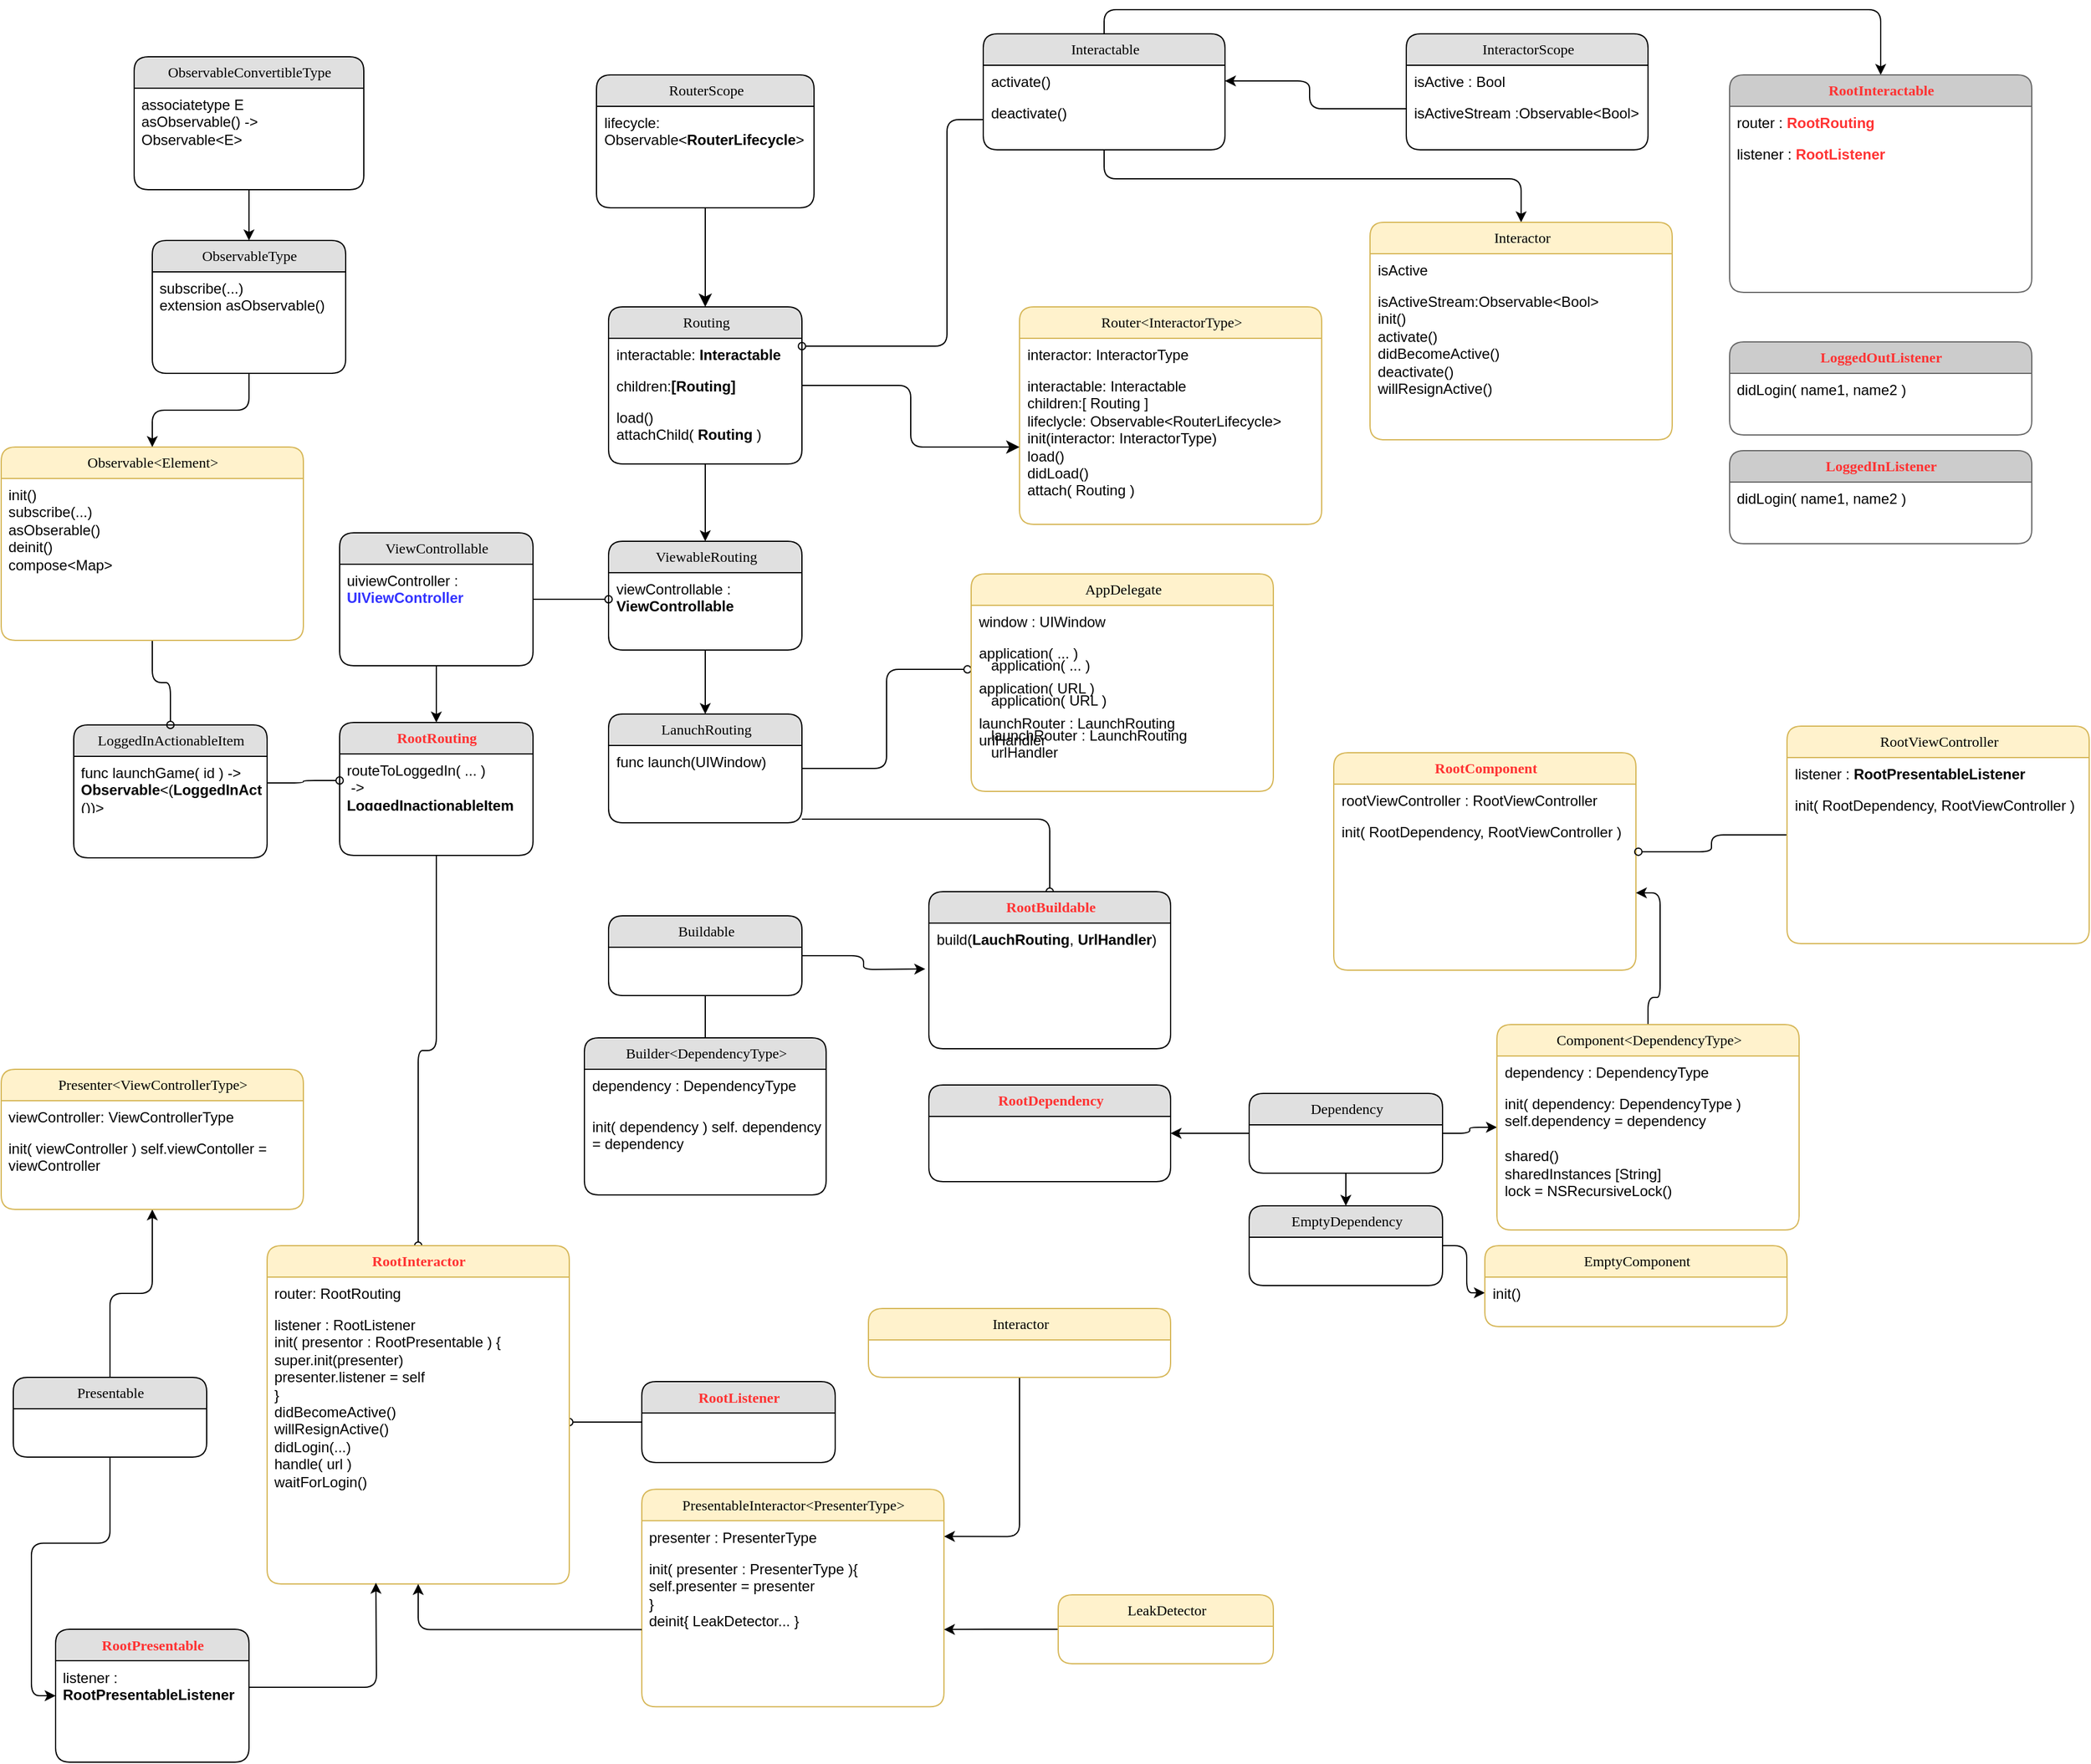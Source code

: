<mxfile version="11.1.4" type="github"><diagram name="Page-1" id="b520641d-4fe3-3701-9064-5fc419738815"><mxGraphModel dx="1585" dy="892" grid="1" gridSize="10" guides="1" tooltips="1" connect="1" arrows="1" fold="1" page="1" pageScale="1" pageWidth="2336" pageHeight="1654" background="#ffffff" math="0" shadow="0"><root><mxCell id="0"/><mxCell id="1" parent="0"/><mxCell id="21ea969265ad0168-6" value="RouterScope" style="swimlane;html=1;fontStyle=0;childLayout=stackLayout;horizontal=1;startSize=26;fillColor=#e0e0e0;horizontalStack=0;resizeParent=1;resizeLast=0;collapsible=1;marginBottom=0;swimlaneFillColor=#ffffff;align=center;rounded=1;shadow=0;comic=0;labelBackgroundColor=none;strokeColor=#000000;strokeWidth=1;fontFamily=Verdana;fontSize=12;fontColor=#000000;" parent="1" vertex="1"><mxGeometry x="522.5" y="122" width="180" height="110" as="geometry"/></mxCell><mxCell id="21ea969265ad0168-8" value="lifecycle:&lt;br&gt;&lt;span&gt;Observable&lt;/span&gt;&lt;span class=&quot;s1&quot;&gt;&amp;lt;&lt;/span&gt;&lt;span&gt;&lt;b&gt;RouterLifecycle&lt;/b&gt;&lt;/span&gt;&lt;span class=&quot;s1&quot;&gt;&amp;gt;&lt;/span&gt;" style="text;html=1;strokeColor=none;fillColor=none;spacingLeft=4;spacingRight=4;whiteSpace=wrap;overflow=hidden;rotatable=0;points=[[0,0.5],[1,0.5]];portConstraint=eastwest;" parent="21ea969265ad0168-6" vertex="1"><mxGeometry y="26" width="180" height="34" as="geometry"/></mxCell><mxCell id="21ea969265ad0168-10" value="InteractorScope" style="swimlane;html=1;fontStyle=0;childLayout=stackLayout;horizontal=1;startSize=26;fillColor=#e0e0e0;horizontalStack=0;resizeParent=1;resizeLast=0;collapsible=1;marginBottom=0;swimlaneFillColor=#ffffff;align=center;rounded=1;shadow=0;comic=0;labelBackgroundColor=none;strokeColor=#000000;strokeWidth=1;fontFamily=Verdana;fontSize=12;fontColor=#000000;" parent="1" vertex="1"><mxGeometry x="1192.5" y="88" width="200" height="96" as="geometry"/></mxCell><mxCell id="21ea969265ad0168-11" value="isActive : Bool" style="text;html=1;strokeColor=none;fillColor=none;spacingLeft=4;spacingRight=4;whiteSpace=wrap;overflow=hidden;rotatable=0;points=[[0,0.5],[1,0.5]];portConstraint=eastwest;" parent="21ea969265ad0168-10" vertex="1"><mxGeometry y="26" width="200" height="26" as="geometry"/></mxCell><mxCell id="21ea969265ad0168-12" value="isActiveStream :Observable&amp;lt;Bool&amp;gt;" style="text;html=1;strokeColor=none;fillColor=none;spacingLeft=4;spacingRight=4;whiteSpace=wrap;overflow=hidden;rotatable=0;points=[[0,0.5],[1,0.5]];portConstraint=eastwest;" parent="21ea969265ad0168-10" vertex="1"><mxGeometry y="52" width="200" height="38" as="geometry"/></mxCell><mxCell id="VoOcqnXgPT0QdmyJsVzp-10" style="edgeStyle=orthogonalEdgeStyle;rounded=1;orthogonalLoop=1;jettySize=auto;html=1;entryX=0.5;entryY=0;entryDx=0;entryDy=0;endArrow=classic;endFill=1;" edge="1" parent="1" source="21ea969265ad0168-14" target="21ea969265ad0168-18"><mxGeometry relative="1" as="geometry"/></mxCell><mxCell id="21ea969265ad0168-14" value="Routing" style="swimlane;html=1;fontStyle=0;childLayout=stackLayout;horizontal=1;startSize=26;fillColor=#e0e0e0;horizontalStack=0;resizeParent=1;resizeLast=0;collapsible=1;marginBottom=0;swimlaneFillColor=#ffffff;align=center;rounded=1;shadow=0;comic=0;labelBackgroundColor=none;strokeColor=#000000;strokeWidth=1;fontFamily=Verdana;fontSize=12;fontColor=#000000;" parent="1" vertex="1"><mxGeometry x="532.5" y="314" width="160" height="130" as="geometry"/></mxCell><mxCell id="21ea969265ad0168-15" value="&lt;span&gt;interactable: &lt;/span&gt;&lt;span class=&quot;s1&quot;&gt;&lt;b&gt;Interactable&lt;/b&gt;&lt;/span&gt;" style="text;html=1;strokeColor=none;fillColor=none;spacingLeft=4;spacingRight=4;whiteSpace=wrap;overflow=hidden;rotatable=0;points=[[0,0.5],[1,0.5]];portConstraint=eastwest;" parent="21ea969265ad0168-14" vertex="1"><mxGeometry y="26" width="160" height="26" as="geometry"/></mxCell><mxCell id="21ea969265ad0168-16" value="children:&lt;b&gt;[Routing]&lt;/b&gt;" style="text;html=1;strokeColor=none;fillColor=none;spacingLeft=4;spacingRight=4;whiteSpace=wrap;overflow=hidden;rotatable=0;points=[[0,0.5],[1,0.5]];portConstraint=eastwest;" parent="21ea969265ad0168-14" vertex="1"><mxGeometry y="52" width="160" height="26" as="geometry"/></mxCell><mxCell id="21ea969265ad0168-17" value="load()&lt;br&gt;attachChild( &lt;b&gt;Routing&lt;/b&gt; )&lt;br&gt;detachChild( &lt;b&gt;Routing&lt;/b&gt; )" style="text;html=1;strokeColor=none;fillColor=none;spacingLeft=4;spacingRight=4;whiteSpace=wrap;overflow=hidden;rotatable=0;points=[[0,0.5],[1,0.5]];portConstraint=eastwest;" parent="21ea969265ad0168-14" vertex="1"><mxGeometry y="78" width="160" height="32" as="geometry"/></mxCell><mxCell id="VoOcqnXgPT0QdmyJsVzp-13" style="edgeStyle=orthogonalEdgeStyle;rounded=1;orthogonalLoop=1;jettySize=auto;html=1;entryX=0.5;entryY=0;entryDx=0;entryDy=0;endArrow=classic;endFill=1;" edge="1" parent="1" source="21ea969265ad0168-18" target="VoOcqnXgPT0QdmyJsVzp-11"><mxGeometry relative="1" as="geometry"/></mxCell><mxCell id="21ea969265ad0168-18" value="ViewableRouting" style="swimlane;html=1;fontStyle=0;childLayout=stackLayout;horizontal=1;startSize=26;fillColor=#e0e0e0;horizontalStack=0;resizeParent=1;resizeLast=0;collapsible=1;marginBottom=0;swimlaneFillColor=#ffffff;align=center;rounded=1;shadow=0;comic=0;labelBackgroundColor=none;strokeColor=#000000;strokeWidth=1;fontFamily=Verdana;fontSize=12;fontColor=#000000;" parent="1" vertex="1"><mxGeometry x="532.5" y="508" width="160" height="90" as="geometry"/></mxCell><mxCell id="21ea969265ad0168-19" value="viewControllable :&lt;br&gt;&lt;b&gt;ViewControllable&lt;/b&gt;" style="text;html=1;strokeColor=none;fillColor=none;spacingLeft=4;spacingRight=4;whiteSpace=wrap;overflow=hidden;rotatable=0;points=[[0,0.5],[1,0.5]];portConstraint=eastwest;" parent="21ea969265ad0168-18" vertex="1"><mxGeometry y="26" width="160" height="44" as="geometry"/></mxCell><mxCell id="21ea969265ad0168-22" value="Router&amp;lt;InteractorType&amp;gt;" style="swimlane;html=1;fontStyle=0;childLayout=stackLayout;horizontal=1;startSize=26;fillColor=#fff2cc;horizontalStack=0;resizeParent=1;resizeLast=0;collapsible=1;marginBottom=0;swimlaneFillColor=#ffffff;align=center;rounded=1;shadow=0;comic=0;labelBackgroundColor=none;strokeColor=#d6b656;strokeWidth=1;fontFamily=Verdana;fontSize=12;" parent="1" vertex="1"><mxGeometry x="872.5" y="314" width="250" height="180" as="geometry"/></mxCell><mxCell id="21ea969265ad0168-23" value="&lt;span&gt;interactor: InteractorType&lt;/span&gt;" style="text;html=1;strokeColor=none;fillColor=none;spacingLeft=4;spacingRight=4;whiteSpace=wrap;overflow=hidden;rotatable=0;points=[[0,0.5],[1,0.5]];portConstraint=eastwest;" parent="21ea969265ad0168-22" vertex="1"><mxGeometry y="26" width="250" height="26" as="geometry"/></mxCell><mxCell id="21ea969265ad0168-24" value="&lt;span&gt;interactable: Interactable&lt;br&gt;children:[ Routing ]&lt;br&gt;lifeclycle: Observable&amp;lt;RouterLifecycle&amp;gt;&lt;br&gt;init(interactor: InteractorType)&lt;br&gt;load()&lt;br&gt;didLoad()&lt;br&gt;attach( Routing )&lt;br&gt;&lt;br&gt;&lt;br&gt;&lt;/span&gt;" style="text;html=1;strokeColor=none;fillColor=none;spacingLeft=4;spacingRight=4;whiteSpace=wrap;overflow=hidden;rotatable=0;points=[[0,0.5],[1,0.5]];portConstraint=eastwest;" parent="21ea969265ad0168-22" vertex="1"><mxGeometry y="52" width="250" height="128" as="geometry"/></mxCell><mxCell id="VoOcqnXgPT0QdmyJsVzp-54" style="edgeStyle=orthogonalEdgeStyle;rounded=1;orthogonalLoop=1;jettySize=auto;html=1;entryX=0;entryY=0.5;entryDx=0;entryDy=0;endArrow=oval;endFill=0;" edge="1" parent="1" source="21ea969265ad0168-26" target="21ea969265ad0168-19"><mxGeometry relative="1" as="geometry"/></mxCell><mxCell id="VoOcqnXgPT0QdmyJsVzp-57" style="edgeStyle=orthogonalEdgeStyle;rounded=1;orthogonalLoop=1;jettySize=auto;html=1;entryX=0.5;entryY=0;entryDx=0;entryDy=0;endArrow=classic;endFill=1;" edge="1" parent="1" source="21ea969265ad0168-26" target="VoOcqnXgPT0QdmyJsVzp-55"><mxGeometry relative="1" as="geometry"/></mxCell><mxCell id="21ea969265ad0168-26" value="ViewControllable" style="swimlane;html=1;fontStyle=0;childLayout=stackLayout;horizontal=1;startSize=26;fillColor=#e0e0e0;horizontalStack=0;resizeParent=1;resizeLast=0;collapsible=1;marginBottom=0;swimlaneFillColor=#ffffff;align=center;rounded=1;shadow=0;comic=0;labelBackgroundColor=none;strokeColor=#000000;strokeWidth=1;fontFamily=Verdana;fontSize=12;fontColor=#000000;" parent="1" vertex="1"><mxGeometry x="310" y="501" width="160" height="110" as="geometry"/></mxCell><mxCell id="21ea969265ad0168-27" value="uiviewController : &lt;font color=&quot;#3333ff&quot;&gt;&lt;b&gt;UIViewController&lt;/b&gt;&lt;/font&gt;" style="text;html=1;strokeColor=none;fillColor=none;spacingLeft=4;spacingRight=4;whiteSpace=wrap;overflow=hidden;rotatable=0;points=[[0,0.5],[1,0.5]];portConstraint=eastwest;" parent="21ea969265ad0168-26" vertex="1"><mxGeometry y="26" width="160" height="44" as="geometry"/></mxCell><mxCell id="21ea969265ad0168-36" style="edgeStyle=orthogonalEdgeStyle;html=1;labelBackgroundColor=none;startFill=0;startSize=8;endFill=1;endSize=8;fontFamily=Verdana;fontSize=12;" parent="1" source="21ea969265ad0168-6" target="21ea969265ad0168-14" edge="1"><mxGeometry relative="1" as="geometry"/></mxCell><mxCell id="21ea969265ad0168-42" style="edgeStyle=orthogonalEdgeStyle;html=1;exitX=1;exitY=0.5;entryX=0;entryY=0.5;labelBackgroundColor=none;startFill=0;startSize=8;endFill=1;endSize=8;fontFamily=Verdana;fontSize=12;" parent="1" source="21ea969265ad0168-16" target="21ea969265ad0168-24" edge="1"><mxGeometry relative="1" as="geometry"><Array as="points"/></mxGeometry></mxCell><mxCell id="VoOcqnXgPT0QdmyJsVzp-9" style="edgeStyle=orthogonalEdgeStyle;rounded=1;orthogonalLoop=1;jettySize=auto;html=1;endArrow=classic;endFill=1;" edge="1" parent="1" source="VoOcqnXgPT0QdmyJsVzp-1" target="VoOcqnXgPT0QdmyJsVzp-6"><mxGeometry relative="1" as="geometry"><Array as="points"><mxPoint x="942.5" y="208"/><mxPoint x="1287.5" y="208"/></Array></mxGeometry></mxCell><mxCell id="VoOcqnXgPT0QdmyJsVzp-107" style="edgeStyle=orthogonalEdgeStyle;rounded=1;orthogonalLoop=1;jettySize=auto;html=1;entryX=0.5;entryY=0;entryDx=0;entryDy=0;endArrow=classic;endFill=1;exitX=0.5;exitY=0;exitDx=0;exitDy=0;" edge="1" parent="1" source="VoOcqnXgPT0QdmyJsVzp-1" target="VoOcqnXgPT0QdmyJsVzp-104"><mxGeometry relative="1" as="geometry"/></mxCell><mxCell id="VoOcqnXgPT0QdmyJsVzp-1" value="Interactable" style="swimlane;html=1;fontStyle=0;childLayout=stackLayout;horizontal=1;startSize=26;fillColor=#e0e0e0;horizontalStack=0;resizeParent=1;resizeLast=0;collapsible=1;marginBottom=0;swimlaneFillColor=#ffffff;align=center;rounded=1;shadow=0;comic=0;labelBackgroundColor=none;strokeColor=#000000;strokeWidth=1;fontFamily=Verdana;fontSize=12;fontColor=#000000;" vertex="1" parent="1"><mxGeometry x="842.5" y="88" width="200" height="96" as="geometry"/></mxCell><mxCell id="VoOcqnXgPT0QdmyJsVzp-2" value="activate()" style="text;html=1;strokeColor=none;fillColor=none;spacingLeft=4;spacingRight=4;whiteSpace=wrap;overflow=hidden;rotatable=0;points=[[0,0.5],[1,0.5]];portConstraint=eastwest;" vertex="1" parent="VoOcqnXgPT0QdmyJsVzp-1"><mxGeometry y="26" width="200" height="26" as="geometry"/></mxCell><mxCell id="VoOcqnXgPT0QdmyJsVzp-3" value="deactivate()" style="text;html=1;strokeColor=none;fillColor=none;spacingLeft=4;spacingRight=4;whiteSpace=wrap;overflow=hidden;rotatable=0;points=[[0,0.5],[1,0.5]];portConstraint=eastwest;" vertex="1" parent="VoOcqnXgPT0QdmyJsVzp-1"><mxGeometry y="52" width="200" height="38" as="geometry"/></mxCell><mxCell id="VoOcqnXgPT0QdmyJsVzp-4" style="edgeStyle=orthogonalEdgeStyle;rounded=1;orthogonalLoop=1;jettySize=auto;html=1;" edge="1" parent="1" source="21ea969265ad0168-12"><mxGeometry relative="1" as="geometry"><mxPoint x="1042.5" y="127" as="targetPoint"/><Array as="points"><mxPoint x="1112.5" y="150"/><mxPoint x="1112.5" y="127"/></Array></mxGeometry></mxCell><mxCell id="VoOcqnXgPT0QdmyJsVzp-5" style="edgeStyle=orthogonalEdgeStyle;rounded=1;orthogonalLoop=1;jettySize=auto;html=1;entryX=1;entryY=0.25;entryDx=0;entryDy=0;endArrow=oval;endFill=0;exitX=0;exitY=0.5;exitDx=0;exitDy=0;" edge="1" parent="1" source="VoOcqnXgPT0QdmyJsVzp-3" target="21ea969265ad0168-14"><mxGeometry relative="1" as="geometry"><mxPoint x="1192.5" y="198" as="sourcePoint"/><Array as="points"><mxPoint x="812.5" y="159"/><mxPoint x="812.5" y="347"/></Array></mxGeometry></mxCell><mxCell id="VoOcqnXgPT0QdmyJsVzp-6" value="Interactor" style="swimlane;html=1;fontStyle=0;childLayout=stackLayout;horizontal=1;startSize=26;fillColor=#fff2cc;horizontalStack=0;resizeParent=1;resizeLast=0;collapsible=1;marginBottom=0;swimlaneFillColor=#ffffff;align=center;rounded=1;shadow=0;comic=0;labelBackgroundColor=none;strokeColor=#d6b656;strokeWidth=1;fontFamily=Verdana;fontSize=12;" vertex="1" parent="1"><mxGeometry x="1162.5" y="244" width="250" height="180" as="geometry"/></mxCell><mxCell id="VoOcqnXgPT0QdmyJsVzp-7" value="&lt;span&gt;isActive&lt;/span&gt;" style="text;html=1;strokeColor=none;fillColor=none;spacingLeft=4;spacingRight=4;whiteSpace=wrap;overflow=hidden;rotatable=0;points=[[0,0.5],[1,0.5]];portConstraint=eastwest;" vertex="1" parent="VoOcqnXgPT0QdmyJsVzp-6"><mxGeometry y="26" width="250" height="26" as="geometry"/></mxCell><mxCell id="VoOcqnXgPT0QdmyJsVzp-8" value="&lt;span&gt;isActiveStream:Observable&amp;lt;Bool&amp;gt;&lt;br&gt;init()&lt;br&gt;activate()&lt;br&gt;didBecomeActive()&lt;br&gt;deactivate()&lt;br&gt;willResignActive()&lt;br&gt;&lt;br&gt;&lt;br&gt;&lt;/span&gt;" style="text;html=1;strokeColor=none;fillColor=none;spacingLeft=4;spacingRight=4;whiteSpace=wrap;overflow=hidden;rotatable=0;points=[[0,0.5],[1,0.5]];portConstraint=eastwest;" vertex="1" parent="VoOcqnXgPT0QdmyJsVzp-6"><mxGeometry y="52" width="250" height="128" as="geometry"/></mxCell><mxCell id="VoOcqnXgPT0QdmyJsVzp-17" style="edgeStyle=orthogonalEdgeStyle;rounded=1;orthogonalLoop=1;jettySize=auto;html=1;entryX=-0.012;entryY=0.211;entryDx=0;entryDy=0;entryPerimeter=0;endArrow=oval;endFill=0;" edge="1" parent="1" source="VoOcqnXgPT0QdmyJsVzp-11" target="VoOcqnXgPT0QdmyJsVzp-16"><mxGeometry relative="1" as="geometry"/></mxCell><mxCell id="VoOcqnXgPT0QdmyJsVzp-30" style="edgeStyle=orthogonalEdgeStyle;rounded=1;orthogonalLoop=1;jettySize=auto;html=1;endArrow=oval;endFill=0;" edge="1" parent="1" source="VoOcqnXgPT0QdmyJsVzp-11" target="VoOcqnXgPT0QdmyJsVzp-26"><mxGeometry relative="1" as="geometry"><Array as="points"><mxPoint x="897.5" y="738"/></Array></mxGeometry></mxCell><mxCell id="VoOcqnXgPT0QdmyJsVzp-11" value="LanuchRouting" style="swimlane;html=1;fontStyle=0;childLayout=stackLayout;horizontal=1;startSize=26;fillColor=#e0e0e0;horizontalStack=0;resizeParent=1;resizeLast=0;collapsible=1;marginBottom=0;swimlaneFillColor=#ffffff;align=center;rounded=1;shadow=0;comic=0;labelBackgroundColor=none;strokeColor=#000000;strokeWidth=1;fontFamily=Verdana;fontSize=12;fontColor=#000000;" vertex="1" parent="1"><mxGeometry x="532.5" y="651" width="160" height="90" as="geometry"/></mxCell><mxCell id="VoOcqnXgPT0QdmyJsVzp-12" value="func launch(UIWindow)" style="text;html=1;strokeColor=none;fillColor=none;spacingLeft=4;spacingRight=4;whiteSpace=wrap;overflow=hidden;rotatable=0;points=[[0,0.5],[1,0.5]];portConstraint=eastwest;" vertex="1" parent="VoOcqnXgPT0QdmyJsVzp-11"><mxGeometry y="26" width="160" height="44" as="geometry"/></mxCell><mxCell id="VoOcqnXgPT0QdmyJsVzp-14" value="AppDelegate" style="swimlane;html=1;fontStyle=0;childLayout=stackLayout;horizontal=1;startSize=26;fillColor=#fff2cc;horizontalStack=0;resizeParent=1;resizeLast=0;collapsible=1;marginBottom=0;swimlaneFillColor=#ffffff;align=center;rounded=1;shadow=0;comic=0;labelBackgroundColor=none;strokeColor=#d6b656;strokeWidth=1;fontFamily=Verdana;fontSize=12;" vertex="1" parent="1"><mxGeometry x="832.5" y="535" width="250" height="180" as="geometry"/></mxCell><mxCell id="VoOcqnXgPT0QdmyJsVzp-15" value="window : UIWindow" style="text;html=1;strokeColor=none;fillColor=none;spacingLeft=4;spacingRight=4;whiteSpace=wrap;overflow=hidden;rotatable=0;points=[[0,0.5],[1,0.5]];portConstraint=eastwest;" vertex="1" parent="VoOcqnXgPT0QdmyJsVzp-14"><mxGeometry y="26" width="250" height="26" as="geometry"/></mxCell><mxCell id="VoOcqnXgPT0QdmyJsVzp-16" value="&lt;span&gt;application( ... )&lt;br&gt;&lt;br&gt;application( URL )&lt;br&gt;&lt;br&gt;launchRouter : LaunchRouting&lt;br&gt;urlHandler&lt;br&gt;&lt;/span&gt;" style="text;html=1;strokeColor=none;fillColor=none;spacingLeft=4;spacingRight=4;whiteSpace=wrap;overflow=hidden;rotatable=0;points=[[0,0.5],[1,0.5]];portConstraint=eastwest;" vertex="1" parent="VoOcqnXgPT0QdmyJsVzp-14"><mxGeometry y="52" width="250" height="128" as="geometry"/></mxCell><mxCell id="VoOcqnXgPT0QdmyJsVzp-25" style="edgeStyle=orthogonalEdgeStyle;rounded=1;orthogonalLoop=1;jettySize=auto;html=1;endArrow=classic;endFill=1;" edge="1" parent="1" source="VoOcqnXgPT0QdmyJsVzp-18"><mxGeometry relative="1" as="geometry"><mxPoint x="612.5" y="943" as="targetPoint"/></mxGeometry></mxCell><mxCell id="VoOcqnXgPT0QdmyJsVzp-29" style="edgeStyle=orthogonalEdgeStyle;rounded=1;orthogonalLoop=1;jettySize=auto;html=1;entryX=-0.015;entryY=0.118;entryDx=0;entryDy=0;entryPerimeter=0;endArrow=classic;endFill=1;" edge="1" parent="1" source="VoOcqnXgPT0QdmyJsVzp-18"><mxGeometry relative="1" as="geometry"><mxPoint x="794.5" y="862" as="targetPoint"/></mxGeometry></mxCell><mxCell id="VoOcqnXgPT0QdmyJsVzp-18" value="Buildable" style="swimlane;html=1;fontStyle=0;childLayout=stackLayout;horizontal=1;startSize=26;fillColor=#e0e0e0;horizontalStack=0;resizeParent=1;resizeLast=0;collapsible=1;marginBottom=0;swimlaneFillColor=#ffffff;align=center;rounded=1;shadow=0;comic=0;labelBackgroundColor=none;strokeColor=#000000;strokeWidth=1;fontFamily=Verdana;fontSize=12;fontColor=#000000;" vertex="1" parent="1"><mxGeometry x="532.5" y="818" width="160" height="66" as="geometry"/></mxCell><mxCell id="VoOcqnXgPT0QdmyJsVzp-20" value="Builder&amp;lt;DependencyType&amp;gt;" style="swimlane;html=1;fontStyle=0;childLayout=stackLayout;horizontal=1;startSize=26;fillColor=#e0e0e0;horizontalStack=0;resizeParent=1;resizeLast=0;collapsible=1;marginBottom=0;swimlaneFillColor=#ffffff;align=center;rounded=1;shadow=0;comic=0;labelBackgroundColor=none;strokeColor=#000000;strokeWidth=1;fontFamily=Verdana;fontSize=12;fontColor=#000000;" vertex="1" parent="1"><mxGeometry x="512.5" y="919" width="200" height="130" as="geometry"/></mxCell><mxCell id="VoOcqnXgPT0QdmyJsVzp-21" value="dependency : DependencyType" style="text;html=1;strokeColor=none;fillColor=none;spacingLeft=4;spacingRight=4;whiteSpace=wrap;overflow=hidden;rotatable=0;points=[[0,0.5],[1,0.5]];portConstraint=eastwest;" vertex="1" parent="VoOcqnXgPT0QdmyJsVzp-20"><mxGeometry y="26" width="200" height="34" as="geometry"/></mxCell><mxCell id="VoOcqnXgPT0QdmyJsVzp-24" value="init( dependency ) self. dependency = dependency" style="text;html=1;strokeColor=none;fillColor=none;spacingLeft=4;spacingRight=4;whiteSpace=wrap;overflow=hidden;rotatable=0;points=[[0,0.5],[1,0.5]];portConstraint=eastwest;" vertex="1" parent="VoOcqnXgPT0QdmyJsVzp-20"><mxGeometry y="60" width="200" height="34" as="geometry"/></mxCell><mxCell id="VoOcqnXgPT0QdmyJsVzp-26" value="&lt;font color=&quot;#ff3333&quot;&gt;&lt;b&gt;RootBuildable&lt;/b&gt;&lt;/font&gt;" style="swimlane;html=1;fontStyle=0;childLayout=stackLayout;horizontal=1;startSize=26;fillColor=#e0e0e0;horizontalStack=0;resizeParent=1;resizeLast=0;collapsible=1;marginBottom=0;swimlaneFillColor=#ffffff;align=center;rounded=1;shadow=0;comic=0;labelBackgroundColor=none;strokeColor=#000000;strokeWidth=1;fontFamily=Verdana;fontSize=12;fontColor=#000000;" vertex="1" parent="1"><mxGeometry x="797.5" y="798" width="200" height="130" as="geometry"/></mxCell><mxCell id="VoOcqnXgPT0QdmyJsVzp-27" value="build(&lt;b&gt;LauchRouting&lt;/b&gt;, &lt;b&gt;UrlHandler&lt;/b&gt;)" style="text;html=1;strokeColor=none;fillColor=none;spacingLeft=4;spacingRight=4;whiteSpace=wrap;overflow=hidden;rotatable=0;points=[[0,0.5],[1,0.5]];portConstraint=eastwest;" vertex="1" parent="VoOcqnXgPT0QdmyJsVzp-26"><mxGeometry y="26" width="200" height="34" as="geometry"/></mxCell><mxCell id="VoOcqnXgPT0QdmyJsVzp-31" value="&lt;b&gt;&lt;font color=&quot;#ff3333&quot;&gt;RootDependency&lt;/font&gt;&lt;/b&gt;" style="swimlane;html=1;fontStyle=0;childLayout=stackLayout;horizontal=1;startSize=26;fillColor=#e0e0e0;horizontalStack=0;resizeParent=1;resizeLast=0;collapsible=1;marginBottom=0;swimlaneFillColor=#ffffff;align=center;rounded=1;shadow=0;comic=0;labelBackgroundColor=none;strokeColor=#000000;strokeWidth=1;fontFamily=Verdana;fontSize=12;fontColor=#000000;" vertex="1" parent="1"><mxGeometry x="797.5" y="958" width="200" height="80" as="geometry"/></mxCell><mxCell id="VoOcqnXgPT0QdmyJsVzp-34" style="edgeStyle=orthogonalEdgeStyle;rounded=1;orthogonalLoop=1;jettySize=auto;html=1;entryX=1;entryY=0.5;entryDx=0;entryDy=0;endArrow=classic;endFill=1;" edge="1" parent="1" source="VoOcqnXgPT0QdmyJsVzp-33" target="VoOcqnXgPT0QdmyJsVzp-31"><mxGeometry relative="1" as="geometry"/></mxCell><mxCell id="VoOcqnXgPT0QdmyJsVzp-42" style="edgeStyle=orthogonalEdgeStyle;rounded=1;orthogonalLoop=1;jettySize=auto;html=1;entryX=0;entryY=0.5;entryDx=0;entryDy=0;endArrow=classic;endFill=1;" edge="1" parent="1" source="VoOcqnXgPT0QdmyJsVzp-33" target="VoOcqnXgPT0QdmyJsVzp-39"><mxGeometry relative="1" as="geometry"/></mxCell><mxCell id="VoOcqnXgPT0QdmyJsVzp-44" style="edgeStyle=orthogonalEdgeStyle;rounded=1;orthogonalLoop=1;jettySize=auto;html=1;entryX=0.5;entryY=0;entryDx=0;entryDy=0;endArrow=classic;endFill=1;" edge="1" parent="1" source="VoOcqnXgPT0QdmyJsVzp-33" target="VoOcqnXgPT0QdmyJsVzp-43"><mxGeometry relative="1" as="geometry"/></mxCell><mxCell id="VoOcqnXgPT0QdmyJsVzp-33" value="Dependency" style="swimlane;html=1;fontStyle=0;childLayout=stackLayout;horizontal=1;startSize=26;fillColor=#e0e0e0;horizontalStack=0;resizeParent=1;resizeLast=0;collapsible=1;marginBottom=0;swimlaneFillColor=#ffffff;align=center;rounded=1;shadow=0;comic=0;labelBackgroundColor=none;strokeColor=#000000;strokeWidth=1;fontFamily=Verdana;fontSize=12;fontColor=#000000;" vertex="1" parent="1"><mxGeometry x="1062.5" y="965" width="160" height="66" as="geometry"/></mxCell><mxCell id="VoOcqnXgPT0QdmyJsVzp-36" value="&lt;b&gt;&lt;font color=&quot;#ff3333&quot;&gt;RootComponent&lt;/font&gt;&lt;/b&gt;" style="swimlane;html=1;fontStyle=0;childLayout=stackLayout;horizontal=1;startSize=26;fillColor=#fff2cc;horizontalStack=0;resizeParent=1;resizeLast=0;collapsible=1;marginBottom=0;swimlaneFillColor=#ffffff;align=center;rounded=1;shadow=0;comic=0;labelBackgroundColor=none;strokeColor=#d6b656;strokeWidth=1;fontFamily=Verdana;fontSize=12;" vertex="1" parent="1"><mxGeometry x="1132.5" y="683" width="250" height="180" as="geometry"/></mxCell><mxCell id="VoOcqnXgPT0QdmyJsVzp-37" value="&lt;span&gt;rootViewController : RootViewController&lt;/span&gt;" style="text;html=1;strokeColor=none;fillColor=none;spacingLeft=4;spacingRight=4;whiteSpace=wrap;overflow=hidden;rotatable=0;points=[[0,0.5],[1,0.5]];portConstraint=eastwest;" vertex="1" parent="VoOcqnXgPT0QdmyJsVzp-36"><mxGeometry y="26" width="250" height="26" as="geometry"/></mxCell><mxCell id="VoOcqnXgPT0QdmyJsVzp-38" value="&lt;span&gt;init( RootDependency, RootViewController )&lt;br&gt;&lt;/span&gt;" style="text;html=1;strokeColor=none;fillColor=none;spacingLeft=4;spacingRight=4;whiteSpace=wrap;overflow=hidden;rotatable=0;points=[[0,0.5],[1,0.5]];portConstraint=eastwest;" vertex="1" parent="VoOcqnXgPT0QdmyJsVzp-36"><mxGeometry y="52" width="250" height="128" as="geometry"/></mxCell><mxCell id="VoOcqnXgPT0QdmyJsVzp-49" style="edgeStyle=orthogonalEdgeStyle;rounded=1;orthogonalLoop=1;jettySize=auto;html=1;entryX=1;entryY=0.5;entryDx=0;entryDy=0;endArrow=classic;endFill=1;" edge="1" parent="1" source="VoOcqnXgPT0QdmyJsVzp-39" target="VoOcqnXgPT0QdmyJsVzp-38"><mxGeometry relative="1" as="geometry"/></mxCell><mxCell id="VoOcqnXgPT0QdmyJsVzp-39" value="Component&amp;lt;DependencyType&amp;gt;" style="swimlane;html=1;fontStyle=0;childLayout=stackLayout;horizontal=1;startSize=26;fillColor=#fff2cc;horizontalStack=0;resizeParent=1;resizeLast=0;collapsible=1;marginBottom=0;swimlaneFillColor=#ffffff;align=center;rounded=1;shadow=0;comic=0;labelBackgroundColor=none;strokeColor=#d6b656;strokeWidth=1;fontFamily=Verdana;fontSize=12;" vertex="1" parent="1"><mxGeometry x="1267.5" y="908" width="250" height="170" as="geometry"/></mxCell><mxCell id="VoOcqnXgPT0QdmyJsVzp-40" value="&lt;span&gt;dependency : DependencyType&lt;/span&gt;" style="text;html=1;strokeColor=none;fillColor=none;spacingLeft=4;spacingRight=4;whiteSpace=wrap;overflow=hidden;rotatable=0;points=[[0,0.5],[1,0.5]];portConstraint=eastwest;" vertex="1" parent="VoOcqnXgPT0QdmyJsVzp-39"><mxGeometry y="26" width="250" height="26" as="geometry"/></mxCell><mxCell id="VoOcqnXgPT0QdmyJsVzp-41" value="&lt;span&gt;init( dependency: DependencyType ) self.dependency = dependency&lt;br&gt;&lt;br&gt;shared()&lt;br&gt;sharedInstances [String]&lt;br&gt;lock = NSRecursiveLock()&lt;br&gt;&lt;br&gt;&lt;/span&gt;" style="text;html=1;strokeColor=none;fillColor=none;spacingLeft=4;spacingRight=4;whiteSpace=wrap;overflow=hidden;rotatable=0;points=[[0,0.5],[1,0.5]];portConstraint=eastwest;" vertex="1" parent="VoOcqnXgPT0QdmyJsVzp-39"><mxGeometry y="52" width="250" height="108" as="geometry"/></mxCell><mxCell id="VoOcqnXgPT0QdmyJsVzp-48" style="edgeStyle=orthogonalEdgeStyle;rounded=1;orthogonalLoop=1;jettySize=auto;html=1;entryX=0;entryY=0.5;entryDx=0;entryDy=0;endArrow=classic;endFill=1;" edge="1" parent="1" source="VoOcqnXgPT0QdmyJsVzp-43" target="VoOcqnXgPT0QdmyJsVzp-46"><mxGeometry relative="1" as="geometry"/></mxCell><mxCell id="VoOcqnXgPT0QdmyJsVzp-43" value="EmptyDependency" style="swimlane;html=1;fontStyle=0;childLayout=stackLayout;horizontal=1;startSize=26;fillColor=#e0e0e0;horizontalStack=0;resizeParent=1;resizeLast=0;collapsible=1;marginBottom=0;swimlaneFillColor=#ffffff;align=center;rounded=1;shadow=0;comic=0;labelBackgroundColor=none;strokeColor=#000000;strokeWidth=1;fontFamily=Verdana;fontSize=12;fontColor=#000000;" vertex="1" parent="1"><mxGeometry x="1062.5" y="1058" width="160" height="66" as="geometry"/></mxCell><mxCell id="VoOcqnXgPT0QdmyJsVzp-45" value="EmptyComponent" style="swimlane;html=1;fontStyle=0;childLayout=stackLayout;horizontal=1;startSize=26;fillColor=#fff2cc;horizontalStack=0;resizeParent=1;resizeLast=0;collapsible=1;marginBottom=0;swimlaneFillColor=#ffffff;align=center;rounded=1;shadow=0;comic=0;labelBackgroundColor=none;strokeColor=#d6b656;strokeWidth=1;fontFamily=Verdana;fontSize=12;" vertex="1" parent="1"><mxGeometry x="1257.5" y="1091" width="250" height="67" as="geometry"/></mxCell><mxCell id="VoOcqnXgPT0QdmyJsVzp-46" value="&lt;span&gt;init()&lt;/span&gt;" style="text;html=1;strokeColor=none;fillColor=none;spacingLeft=4;spacingRight=4;whiteSpace=wrap;overflow=hidden;rotatable=0;points=[[0,0.5],[1,0.5]];portConstraint=eastwest;" vertex="1" parent="VoOcqnXgPT0QdmyJsVzp-45"><mxGeometry y="26" width="250" height="26" as="geometry"/></mxCell><mxCell id="VoOcqnXgPT0QdmyJsVzp-53" style="edgeStyle=orthogonalEdgeStyle;rounded=1;orthogonalLoop=1;jettySize=auto;html=1;entryX=1.008;entryY=0.234;entryDx=0;entryDy=0;entryPerimeter=0;endArrow=oval;endFill=0;" edge="1" parent="1" source="VoOcqnXgPT0QdmyJsVzp-50" target="VoOcqnXgPT0QdmyJsVzp-38"><mxGeometry relative="1" as="geometry"/></mxCell><mxCell id="VoOcqnXgPT0QdmyJsVzp-50" value="RootViewController" style="swimlane;html=1;fontStyle=0;childLayout=stackLayout;horizontal=1;startSize=26;fillColor=#fff2cc;horizontalStack=0;resizeParent=1;resizeLast=0;collapsible=1;marginBottom=0;swimlaneFillColor=#ffffff;align=center;rounded=1;shadow=0;comic=0;labelBackgroundColor=none;strokeColor=#d6b656;strokeWidth=1;fontFamily=Verdana;fontSize=12;" vertex="1" parent="1"><mxGeometry x="1507.5" y="661" width="250" height="180" as="geometry"/></mxCell><mxCell id="VoOcqnXgPT0QdmyJsVzp-51" value="listener : &lt;b&gt;RootPresentableListener&lt;/b&gt;" style="text;html=1;strokeColor=none;fillColor=none;spacingLeft=4;spacingRight=4;whiteSpace=wrap;overflow=hidden;rotatable=0;points=[[0,0.5],[1,0.5]];portConstraint=eastwest;" vertex="1" parent="VoOcqnXgPT0QdmyJsVzp-50"><mxGeometry y="26" width="250" height="26" as="geometry"/></mxCell><mxCell id="VoOcqnXgPT0QdmyJsVzp-52" value="&lt;span&gt;init( RootDependency, RootViewController )&lt;br&gt;&lt;/span&gt;" style="text;html=1;strokeColor=none;fillColor=none;spacingLeft=4;spacingRight=4;whiteSpace=wrap;overflow=hidden;rotatable=0;points=[[0,0.5],[1,0.5]];portConstraint=eastwest;" vertex="1" parent="VoOcqnXgPT0QdmyJsVzp-50"><mxGeometry y="52" width="250" height="128" as="geometry"/></mxCell><mxCell id="VoOcqnXgPT0QdmyJsVzp-87" style="edgeStyle=orthogonalEdgeStyle;rounded=1;orthogonalLoop=1;jettySize=auto;html=1;endArrow=oval;endFill=0;" edge="1" parent="1" source="VoOcqnXgPT0QdmyJsVzp-55" target="VoOcqnXgPT0QdmyJsVzp-83"><mxGeometry relative="1" as="geometry"/></mxCell><mxCell id="VoOcqnXgPT0QdmyJsVzp-55" value="&lt;b&gt;&lt;font color=&quot;#ff3333&quot;&gt;RootRouting&lt;/font&gt;&lt;/b&gt;" style="swimlane;html=1;fontStyle=0;childLayout=stackLayout;horizontal=1;startSize=26;fillColor=#e0e0e0;horizontalStack=0;resizeParent=1;resizeLast=0;collapsible=1;marginBottom=0;swimlaneFillColor=#ffffff;align=center;rounded=1;shadow=0;comic=0;labelBackgroundColor=none;strokeColor=#000000;strokeWidth=1;fontFamily=Verdana;fontSize=12;fontColor=#000000;" vertex="1" parent="1"><mxGeometry x="310" y="658" width="160" height="110" as="geometry"/></mxCell><mxCell id="VoOcqnXgPT0QdmyJsVzp-56" value="routeToLoggedIn( ... )&lt;br&gt;&amp;nbsp;-&amp;gt; &lt;b&gt;LoggedInactionableItem&lt;/b&gt;" style="text;html=1;strokeColor=none;fillColor=none;spacingLeft=4;spacingRight=4;whiteSpace=wrap;overflow=hidden;rotatable=0;points=[[0,0.5],[1,0.5]];portConstraint=eastwest;" vertex="1" parent="VoOcqnXgPT0QdmyJsVzp-55"><mxGeometry y="26" width="160" height="44" as="geometry"/></mxCell><mxCell id="VoOcqnXgPT0QdmyJsVzp-58" value="LoggedInActionableItem" style="swimlane;html=1;fontStyle=0;childLayout=stackLayout;horizontal=1;startSize=26;fillColor=#e0e0e0;horizontalStack=0;resizeParent=1;resizeLast=0;collapsible=1;marginBottom=0;swimlaneFillColor=#ffffff;align=center;rounded=1;shadow=0;comic=0;labelBackgroundColor=none;strokeColor=#000000;strokeWidth=1;fontFamily=Verdana;fontSize=12;fontColor=#000000;" vertex="1" parent="1"><mxGeometry x="90" y="660" width="160" height="110" as="geometry"/></mxCell><mxCell id="VoOcqnXgPT0QdmyJsVzp-59" value="func launchGame( id ) -&amp;gt; &lt;b&gt;Observable&lt;/b&gt;&amp;lt;(&lt;b&gt;LoggedInActionableItem&lt;/b&gt;, ())&amp;gt;" style="text;html=1;strokeColor=none;fillColor=none;spacingLeft=4;spacingRight=4;whiteSpace=wrap;overflow=hidden;rotatable=0;points=[[0,0.5],[1,0.5]];portConstraint=eastwest;" vertex="1" parent="VoOcqnXgPT0QdmyJsVzp-58"><mxGeometry y="26" width="160" height="44" as="geometry"/></mxCell><mxCell id="VoOcqnXgPT0QdmyJsVzp-60" style="edgeStyle=orthogonalEdgeStyle;rounded=1;orthogonalLoop=1;jettySize=auto;html=1;endArrow=oval;endFill=0;" edge="1" parent="1" source="VoOcqnXgPT0QdmyJsVzp-59" target="VoOcqnXgPT0QdmyJsVzp-56"><mxGeometry relative="1" as="geometry"/></mxCell><mxCell id="VoOcqnXgPT0QdmyJsVzp-67" style="edgeStyle=orthogonalEdgeStyle;rounded=1;orthogonalLoop=1;jettySize=auto;html=1;entryX=0.5;entryY=0;entryDx=0;entryDy=0;endArrow=oval;endFill=0;" edge="1" parent="1" source="VoOcqnXgPT0QdmyJsVzp-61" target="VoOcqnXgPT0QdmyJsVzp-58"><mxGeometry relative="1" as="geometry"/></mxCell><mxCell id="VoOcqnXgPT0QdmyJsVzp-61" value="Observable&amp;lt;Element&amp;gt;" style="swimlane;html=1;fontStyle=0;childLayout=stackLayout;horizontal=1;startSize=26;fillColor=#fff2cc;horizontalStack=0;resizeParent=1;resizeLast=0;collapsible=1;marginBottom=0;swimlaneFillColor=#ffffff;align=center;rounded=1;shadow=0;comic=0;labelBackgroundColor=none;strokeColor=#d6b656;strokeWidth=1;fontFamily=Verdana;fontSize=12;" vertex="1" parent="1"><mxGeometry x="30" y="430" width="250" height="160" as="geometry"/></mxCell><mxCell id="VoOcqnXgPT0QdmyJsVzp-63" value="&lt;span&gt;init()&lt;br&gt;subscribe(...)&lt;br&gt;asObserable()&lt;br&gt;deinit()&lt;br&gt;compose&amp;lt;Map&amp;gt;&lt;br&gt;&lt;/span&gt;" style="text;html=1;strokeColor=none;fillColor=none;spacingLeft=4;spacingRight=4;whiteSpace=wrap;overflow=hidden;rotatable=0;points=[[0,0.5],[1,0.5]];portConstraint=eastwest;" vertex="1" parent="VoOcqnXgPT0QdmyJsVzp-61"><mxGeometry y="26" width="250" height="134" as="geometry"/></mxCell><mxCell id="VoOcqnXgPT0QdmyJsVzp-66" style="edgeStyle=orthogonalEdgeStyle;rounded=1;orthogonalLoop=1;jettySize=auto;html=1;endArrow=classic;endFill=1;" edge="1" parent="1" source="VoOcqnXgPT0QdmyJsVzp-64" target="VoOcqnXgPT0QdmyJsVzp-61"><mxGeometry relative="1" as="geometry"/></mxCell><mxCell id="VoOcqnXgPT0QdmyJsVzp-64" value="ObservableType" style="swimlane;html=1;fontStyle=0;childLayout=stackLayout;horizontal=1;startSize=26;fillColor=#e0e0e0;horizontalStack=0;resizeParent=1;resizeLast=0;collapsible=1;marginBottom=0;swimlaneFillColor=#ffffff;align=center;rounded=1;shadow=0;comic=0;labelBackgroundColor=none;strokeColor=#000000;strokeWidth=1;fontFamily=Verdana;fontSize=12;fontColor=#000000;" vertex="1" parent="1"><mxGeometry x="155" y="259" width="160" height="110" as="geometry"/></mxCell><mxCell id="VoOcqnXgPT0QdmyJsVzp-65" value="subscribe(...)&lt;br&gt;extension asObservable()&lt;br&gt;" style="text;html=1;strokeColor=none;fillColor=none;spacingLeft=4;spacingRight=4;whiteSpace=wrap;overflow=hidden;rotatable=0;points=[[0,0.5],[1,0.5]];portConstraint=eastwest;" vertex="1" parent="VoOcqnXgPT0QdmyJsVzp-64"><mxGeometry y="26" width="160" height="44" as="geometry"/></mxCell><mxCell id="VoOcqnXgPT0QdmyJsVzp-70" style="edgeStyle=orthogonalEdgeStyle;rounded=1;orthogonalLoop=1;jettySize=auto;html=1;endArrow=classic;endFill=1;" edge="1" parent="1" source="VoOcqnXgPT0QdmyJsVzp-68" target="VoOcqnXgPT0QdmyJsVzp-64"><mxGeometry relative="1" as="geometry"/></mxCell><mxCell id="VoOcqnXgPT0QdmyJsVzp-68" value="ObservableConvertibleType" style="swimlane;html=1;fontStyle=0;childLayout=stackLayout;horizontal=1;startSize=26;fillColor=#e0e0e0;horizontalStack=0;resizeParent=1;resizeLast=0;collapsible=1;marginBottom=0;swimlaneFillColor=#ffffff;align=center;rounded=1;shadow=0;comic=0;labelBackgroundColor=none;strokeColor=#000000;strokeWidth=1;fontFamily=Verdana;fontSize=12;fontColor=#000000;" vertex="1" parent="1"><mxGeometry x="140" y="107" width="190" height="110" as="geometry"/></mxCell><mxCell id="VoOcqnXgPT0QdmyJsVzp-69" value="associatetype E&lt;br&gt;asObservable() -&amp;gt; Observable&amp;lt;E&amp;gt;" style="text;html=1;strokeColor=none;fillColor=none;spacingLeft=4;spacingRight=4;whiteSpace=wrap;overflow=hidden;rotatable=0;points=[[0,0.5],[1,0.5]];portConstraint=eastwest;" vertex="1" parent="VoOcqnXgPT0QdmyJsVzp-68"><mxGeometry y="26" width="190" height="44" as="geometry"/></mxCell><mxCell id="VoOcqnXgPT0QdmyJsVzp-71" value="&lt;b&gt;&lt;font color=&quot;#ff3333&quot;&gt;RootPresentable&lt;/font&gt;&lt;/b&gt;" style="swimlane;html=1;fontStyle=0;childLayout=stackLayout;horizontal=1;startSize=26;fillColor=#e0e0e0;horizontalStack=0;resizeParent=1;resizeLast=0;collapsible=1;marginBottom=0;swimlaneFillColor=#ffffff;align=center;rounded=1;shadow=0;comic=0;labelBackgroundColor=none;strokeColor=#000000;strokeWidth=1;fontFamily=Verdana;fontSize=12;fontColor=#000000;" vertex="1" parent="1"><mxGeometry x="75" y="1408.5" width="160" height="110" as="geometry"/></mxCell><mxCell id="VoOcqnXgPT0QdmyJsVzp-72" value="listener : &lt;b&gt;RootPresentableListener&lt;/b&gt;" style="text;html=1;strokeColor=none;fillColor=none;spacingLeft=4;spacingRight=4;whiteSpace=wrap;overflow=hidden;rotatable=0;points=[[0,0.5],[1,0.5]];portConstraint=eastwest;" vertex="1" parent="VoOcqnXgPT0QdmyJsVzp-71"><mxGeometry y="26" width="160" height="44" as="geometry"/></mxCell><mxCell id="VoOcqnXgPT0QdmyJsVzp-86" style="edgeStyle=orthogonalEdgeStyle;rounded=1;orthogonalLoop=1;jettySize=auto;html=1;entryX=1;entryY=0.5;entryDx=0;entryDy=0;endArrow=oval;endFill=0;" edge="1" parent="1" source="VoOcqnXgPT0QdmyJsVzp-73" target="VoOcqnXgPT0QdmyJsVzp-85"><mxGeometry relative="1" as="geometry"/></mxCell><mxCell id="VoOcqnXgPT0QdmyJsVzp-73" value="&lt;b&gt;&lt;font color=&quot;#ff3333&quot;&gt;RootListener&lt;/font&gt;&lt;/b&gt;" style="swimlane;html=1;fontStyle=0;childLayout=stackLayout;horizontal=1;startSize=26;fillColor=#e0e0e0;horizontalStack=0;resizeParent=1;resizeLast=0;collapsible=1;marginBottom=0;swimlaneFillColor=#ffffff;align=center;rounded=1;shadow=0;comic=0;labelBackgroundColor=none;strokeColor=#000000;strokeWidth=1;fontFamily=Verdana;fontSize=12;fontColor=#000000;" vertex="1" parent="1"><mxGeometry x="560" y="1203.5" width="160" height="67" as="geometry"/></mxCell><mxCell id="VoOcqnXgPT0QdmyJsVzp-77" style="edgeStyle=orthogonalEdgeStyle;rounded=1;orthogonalLoop=1;jettySize=auto;html=1;entryX=0;entryY=0.5;entryDx=0;entryDy=0;endArrow=classic;endFill=1;" edge="1" parent="1" source="VoOcqnXgPT0QdmyJsVzp-76" target="VoOcqnXgPT0QdmyJsVzp-71"><mxGeometry relative="1" as="geometry"/></mxCell><mxCell id="VoOcqnXgPT0QdmyJsVzp-82" style="edgeStyle=orthogonalEdgeStyle;rounded=1;orthogonalLoop=1;jettySize=auto;html=1;endArrow=classic;endFill=1;" edge="1" parent="1" source="VoOcqnXgPT0QdmyJsVzp-76" target="VoOcqnXgPT0QdmyJsVzp-79"><mxGeometry relative="1" as="geometry"/></mxCell><mxCell id="VoOcqnXgPT0QdmyJsVzp-76" value="Presentable" style="swimlane;html=1;fontStyle=0;childLayout=stackLayout;horizontal=1;startSize=26;fillColor=#e0e0e0;horizontalStack=0;resizeParent=1;resizeLast=0;collapsible=1;marginBottom=0;swimlaneFillColor=#ffffff;align=center;rounded=1;shadow=0;comic=0;labelBackgroundColor=none;strokeColor=#000000;strokeWidth=1;fontFamily=Verdana;fontSize=12;fontColor=#000000;" vertex="1" parent="1"><mxGeometry x="40" y="1200" width="160" height="66" as="geometry"/></mxCell><mxCell id="VoOcqnXgPT0QdmyJsVzp-78" value="&lt;span&gt;application( ... )&lt;br&gt;&lt;br&gt;application( URL )&lt;br&gt;&lt;br&gt;launchRouter : LaunchRouting&lt;br&gt;urlHandler&lt;br&gt;&lt;/span&gt;" style="text;html=1;strokeColor=none;fillColor=none;spacingLeft=4;spacingRight=4;whiteSpace=wrap;overflow=hidden;rotatable=0;points=[[0,0.5],[1,0.5]];portConstraint=eastwest;" vertex="1" parent="1"><mxGeometry x="842.5" y="597" width="250" height="128" as="geometry"/></mxCell><mxCell id="VoOcqnXgPT0QdmyJsVzp-79" value="Presenter&amp;lt;ViewControllerType&amp;gt;" style="swimlane;html=1;fontStyle=0;childLayout=stackLayout;horizontal=1;startSize=26;fillColor=#fff2cc;horizontalStack=0;resizeParent=1;resizeLast=0;collapsible=1;marginBottom=0;swimlaneFillColor=#ffffff;align=center;rounded=1;shadow=0;comic=0;labelBackgroundColor=none;strokeColor=#d6b656;strokeWidth=1;fontFamily=Verdana;fontSize=12;" vertex="1" parent="1"><mxGeometry x="30" y="945" width="250" height="116" as="geometry"/></mxCell><mxCell id="VoOcqnXgPT0QdmyJsVzp-80" value="viewController: ViewControllerType" style="text;html=1;strokeColor=none;fillColor=none;spacingLeft=4;spacingRight=4;whiteSpace=wrap;overflow=hidden;rotatable=0;points=[[0,0.5],[1,0.5]];portConstraint=eastwest;" vertex="1" parent="VoOcqnXgPT0QdmyJsVzp-79"><mxGeometry y="26" width="250" height="26" as="geometry"/></mxCell><mxCell id="VoOcqnXgPT0QdmyJsVzp-81" value="&lt;span&gt;init( viewController ) self.viewContoller = viewController&lt;br&gt;&lt;/span&gt;" style="text;html=1;strokeColor=none;fillColor=none;spacingLeft=4;spacingRight=4;whiteSpace=wrap;overflow=hidden;rotatable=0;points=[[0,0.5],[1,0.5]];portConstraint=eastwest;" vertex="1" parent="VoOcqnXgPT0QdmyJsVzp-79"><mxGeometry y="52" width="250" height="58" as="geometry"/></mxCell><mxCell id="VoOcqnXgPT0QdmyJsVzp-83" value="&lt;b&gt;&lt;font color=&quot;#ff3333&quot;&gt;RootInteractor&lt;/font&gt;&lt;/b&gt;" style="swimlane;html=1;fontStyle=0;childLayout=stackLayout;horizontal=1;startSize=26;fillColor=#fff2cc;horizontalStack=0;resizeParent=1;resizeLast=0;collapsible=1;marginBottom=0;swimlaneFillColor=#ffffff;align=center;rounded=1;shadow=0;comic=0;labelBackgroundColor=none;strokeColor=#d6b656;strokeWidth=1;fontFamily=Verdana;fontSize=12;" vertex="1" parent="1"><mxGeometry x="250" y="1091" width="250" height="280" as="geometry"/></mxCell><mxCell id="VoOcqnXgPT0QdmyJsVzp-84" value="&lt;span&gt;router: RootRouting&lt;/span&gt;" style="text;html=1;strokeColor=none;fillColor=none;spacingLeft=4;spacingRight=4;whiteSpace=wrap;overflow=hidden;rotatable=0;points=[[0,0.5],[1,0.5]];portConstraint=eastwest;" vertex="1" parent="VoOcqnXgPT0QdmyJsVzp-83"><mxGeometry y="26" width="250" height="26" as="geometry"/></mxCell><mxCell id="VoOcqnXgPT0QdmyJsVzp-85" value="&lt;span&gt;listener : RootListener&lt;br&gt;init( presentor : RootPresentable ) { super.init(presenter)&lt;br&gt;presenter.listener = self&lt;br&gt;}&lt;br&gt;didBecomeActive()&lt;br&gt;willResignActive()&lt;br&gt;didLogin(...)&lt;br&gt;handle( url )&lt;br&gt;waitForLogin()&lt;br&gt;&lt;br&gt;&lt;br&gt;&lt;/span&gt;" style="text;html=1;strokeColor=none;fillColor=none;spacingLeft=4;spacingRight=4;whiteSpace=wrap;overflow=hidden;rotatable=0;points=[[0,0.5],[1,0.5]];portConstraint=eastwest;" vertex="1" parent="VoOcqnXgPT0QdmyJsVzp-83"><mxGeometry y="52" width="250" height="188" as="geometry"/></mxCell><mxCell id="VoOcqnXgPT0QdmyJsVzp-96" style="edgeStyle=orthogonalEdgeStyle;rounded=1;orthogonalLoop=1;jettySize=auto;html=1;entryX=1;entryY=0.5;entryDx=0;entryDy=0;endArrow=classic;endFill=1;" edge="1" parent="1" source="VoOcqnXgPT0QdmyJsVzp-88" target="VoOcqnXgPT0QdmyJsVzp-94"><mxGeometry relative="1" as="geometry"/></mxCell><mxCell id="VoOcqnXgPT0QdmyJsVzp-88" value="Interactor" style="swimlane;html=1;fontStyle=0;childLayout=stackLayout;horizontal=1;startSize=26;fillColor=#fff2cc;horizontalStack=0;resizeParent=1;resizeLast=0;collapsible=1;marginBottom=0;swimlaneFillColor=#ffffff;align=center;rounded=1;shadow=0;comic=0;labelBackgroundColor=none;strokeColor=#d6b656;strokeWidth=1;fontFamily=Verdana;fontSize=12;" vertex="1" parent="1"><mxGeometry x="747.5" y="1143" width="250" height="57" as="geometry"/></mxCell><mxCell id="VoOcqnXgPT0QdmyJsVzp-93" value="PresentableInteractor&amp;lt;PresenterType&amp;gt;" style="swimlane;html=1;fontStyle=0;childLayout=stackLayout;horizontal=1;startSize=26;fillColor=#fff2cc;horizontalStack=0;resizeParent=1;resizeLast=0;collapsible=1;marginBottom=0;swimlaneFillColor=#ffffff;align=center;rounded=1;shadow=0;comic=0;labelBackgroundColor=none;strokeColor=#d6b656;strokeWidth=1;fontFamily=Verdana;fontSize=12;" vertex="1" parent="1"><mxGeometry x="560" y="1292.667" width="250" height="180" as="geometry"/></mxCell><mxCell id="VoOcqnXgPT0QdmyJsVzp-94" value="&lt;span&gt;presenter : PresenterType&lt;/span&gt;" style="text;html=1;strokeColor=none;fillColor=none;spacingLeft=4;spacingRight=4;whiteSpace=wrap;overflow=hidden;rotatable=0;points=[[0,0.5],[1,0.5]];portConstraint=eastwest;" vertex="1" parent="VoOcqnXgPT0QdmyJsVzp-93"><mxGeometry y="26" width="250" height="26" as="geometry"/></mxCell><mxCell id="VoOcqnXgPT0QdmyJsVzp-95" value="&lt;span&gt;init( presenter : PresenterType ){&lt;br&gt;self.presenter = presenter&lt;br&gt;}&lt;br&gt;deinit{ LeakDetector... }&lt;br&gt;&lt;/span&gt;" style="text;html=1;strokeColor=none;fillColor=none;spacingLeft=4;spacingRight=4;whiteSpace=wrap;overflow=hidden;rotatable=0;points=[[0,0.5],[1,0.5]];portConstraint=eastwest;" vertex="1" parent="VoOcqnXgPT0QdmyJsVzp-93"><mxGeometry y="52" width="250" height="128" as="geometry"/></mxCell><mxCell id="VoOcqnXgPT0QdmyJsVzp-97" style="edgeStyle=orthogonalEdgeStyle;rounded=1;orthogonalLoop=1;jettySize=auto;html=1;entryX=0.5;entryY=1;entryDx=0;entryDy=0;endArrow=classic;endFill=1;" edge="1" parent="1" source="VoOcqnXgPT0QdmyJsVzp-95" target="VoOcqnXgPT0QdmyJsVzp-83"><mxGeometry relative="1" as="geometry"/></mxCell><mxCell id="VoOcqnXgPT0QdmyJsVzp-99" style="edgeStyle=orthogonalEdgeStyle;rounded=1;orthogonalLoop=1;jettySize=auto;html=1;entryX=1;entryY=0.5;entryDx=0;entryDy=0;endArrow=classic;endFill=1;" edge="1" parent="1" source="VoOcqnXgPT0QdmyJsVzp-98" target="VoOcqnXgPT0QdmyJsVzp-95"><mxGeometry relative="1" as="geometry"/></mxCell><mxCell id="VoOcqnXgPT0QdmyJsVzp-98" value="LeakDetector" style="swimlane;html=1;fontStyle=0;childLayout=stackLayout;horizontal=1;startSize=26;fillColor=#fff2cc;horizontalStack=0;resizeParent=1;resizeLast=0;collapsible=1;marginBottom=0;swimlaneFillColor=#ffffff;align=center;rounded=1;shadow=0;comic=0;labelBackgroundColor=none;strokeColor=#d6b656;strokeWidth=1;fontFamily=Verdana;fontSize=12;" vertex="1" parent="1"><mxGeometry x="904.5" y="1380" width="178" height="57" as="geometry"/></mxCell><mxCell id="VoOcqnXgPT0QdmyJsVzp-100" style="edgeStyle=orthogonalEdgeStyle;rounded=1;orthogonalLoop=1;jettySize=auto;html=1;endArrow=classic;endFill=1;" edge="1" parent="1" source="VoOcqnXgPT0QdmyJsVzp-72"><mxGeometry relative="1" as="geometry"><mxPoint x="340" y="1370" as="targetPoint"/></mxGeometry></mxCell><mxCell id="VoOcqnXgPT0QdmyJsVzp-104" value="&lt;b&gt;&lt;font color=&quot;#ff3333&quot;&gt;RootInteractable&lt;/font&gt;&lt;/b&gt;" style="swimlane;html=1;fontStyle=0;childLayout=stackLayout;horizontal=1;startSize=26;fillColor=#CCCCCC;horizontalStack=0;resizeParent=1;resizeLast=0;collapsible=1;marginBottom=0;swimlaneFillColor=#ffffff;align=center;rounded=1;shadow=0;comic=0;labelBackgroundColor=none;strokeColor=#666666;strokeWidth=1;fontFamily=Verdana;fontSize=12;fontColor=#333333;" vertex="1" parent="1"><mxGeometry x="1460" y="122" width="250" height="180" as="geometry"/></mxCell><mxCell id="VoOcqnXgPT0QdmyJsVzp-105" value="router : &lt;b&gt;&lt;font color=&quot;#ff3333&quot;&gt;RootRouting&lt;/font&gt;&lt;/b&gt;" style="text;html=1;strokeColor=none;fillColor=none;spacingLeft=4;spacingRight=4;whiteSpace=wrap;overflow=hidden;rotatable=0;points=[[0,0.5],[1,0.5]];portConstraint=eastwest;" vertex="1" parent="VoOcqnXgPT0QdmyJsVzp-104"><mxGeometry y="26" width="250" height="26" as="geometry"/></mxCell><mxCell id="VoOcqnXgPT0QdmyJsVzp-106" value="listener : &lt;b&gt;&lt;font color=&quot;#ff3333&quot;&gt;RootListener&lt;/font&gt;&lt;/b&gt;" style="text;html=1;strokeColor=none;fillColor=none;spacingLeft=4;spacingRight=4;whiteSpace=wrap;overflow=hidden;rotatable=0;points=[[0,0.5],[1,0.5]];portConstraint=eastwest;" vertex="1" parent="VoOcqnXgPT0QdmyJsVzp-104"><mxGeometry y="52" width="250" height="128" as="geometry"/></mxCell><mxCell id="VoOcqnXgPT0QdmyJsVzp-108" value="&lt;b&gt;&lt;font color=&quot;#ff3333&quot;&gt;LoggedOutListener&lt;/font&gt;&lt;/b&gt;" style="swimlane;html=1;fontStyle=0;childLayout=stackLayout;horizontal=1;startSize=26;fillColor=#CCCCCC;horizontalStack=0;resizeParent=1;resizeLast=0;collapsible=1;marginBottom=0;swimlaneFillColor=#ffffff;align=center;rounded=1;shadow=0;comic=0;labelBackgroundColor=none;strokeColor=#666666;strokeWidth=1;fontFamily=Verdana;fontSize=12;fontColor=#333333;" vertex="1" parent="1"><mxGeometry x="1460" y="343" width="250" height="77" as="geometry"/></mxCell><mxCell id="VoOcqnXgPT0QdmyJsVzp-109" value="didLogin( name1, name2 )" style="text;html=1;strokeColor=none;fillColor=none;spacingLeft=4;spacingRight=4;whiteSpace=wrap;overflow=hidden;rotatable=0;points=[[0,0.5],[1,0.5]];portConstraint=eastwest;" vertex="1" parent="VoOcqnXgPT0QdmyJsVzp-108"><mxGeometry y="26" width="250" height="26" as="geometry"/></mxCell><mxCell id="VoOcqnXgPT0QdmyJsVzp-111" value="&lt;b&gt;&lt;font color=&quot;#ff3333&quot;&gt;LoggedInListener&lt;/font&gt;&lt;/b&gt;" style="swimlane;html=1;fontStyle=0;childLayout=stackLayout;horizontal=1;startSize=26;fillColor=#CCCCCC;horizontalStack=0;resizeParent=1;resizeLast=0;collapsible=1;marginBottom=0;swimlaneFillColor=#ffffff;align=center;rounded=1;shadow=0;comic=0;labelBackgroundColor=none;strokeColor=#666666;strokeWidth=1;fontFamily=Verdana;fontSize=12;fontColor=#333333;" vertex="1" parent="1"><mxGeometry x="1460" y="433" width="250" height="77" as="geometry"/></mxCell><mxCell id="VoOcqnXgPT0QdmyJsVzp-112" value="didLogin( name1, name2 )" style="text;html=1;strokeColor=none;fillColor=none;spacingLeft=4;spacingRight=4;whiteSpace=wrap;overflow=hidden;rotatable=0;points=[[0,0.5],[1,0.5]];portConstraint=eastwest;" vertex="1" parent="VoOcqnXgPT0QdmyJsVzp-111"><mxGeometry y="26" width="250" height="26" as="geometry"/></mxCell></root></mxGraphModel></diagram></mxfile>